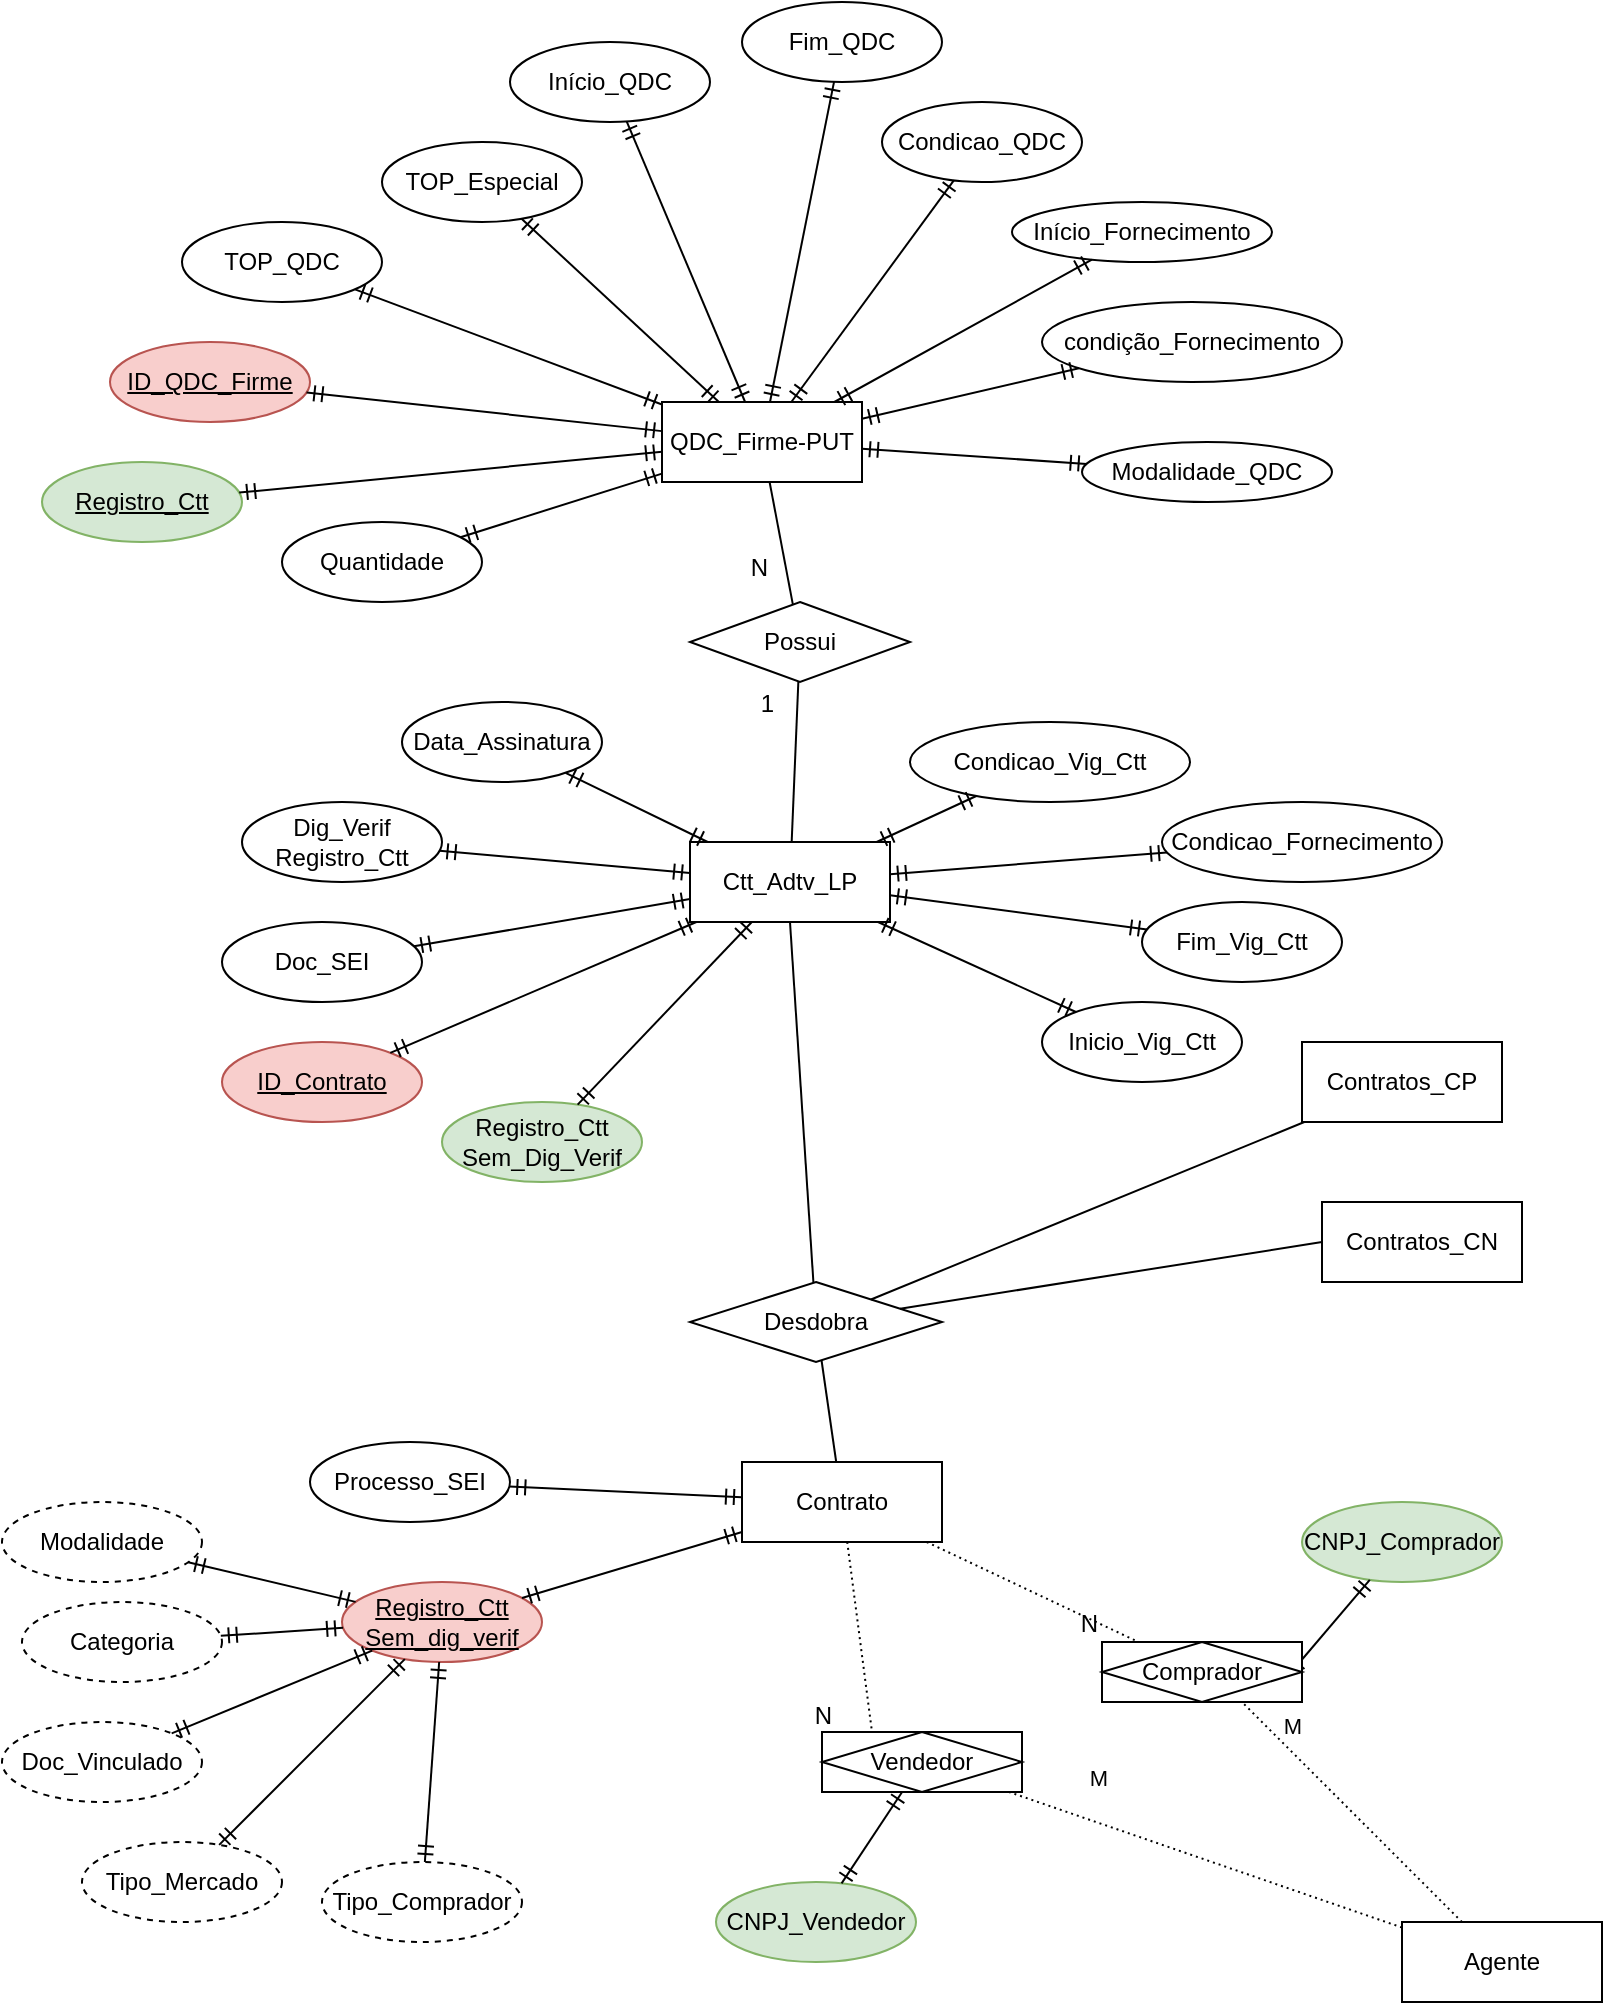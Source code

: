 <mxfile version="18.0.2" type="github">
  <diagram id="z1BtHYFctcjBthbJJMaT" name="Page-1">
    <mxGraphModel dx="1422" dy="762" grid="1" gridSize="10" guides="1" tooltips="1" connect="1" arrows="1" fold="1" page="1" pageScale="1" pageWidth="827" pageHeight="1169" math="0" shadow="0">
      <root>
        <mxCell id="0" />
        <mxCell id="1" parent="0" />
        <mxCell id="Wu606X-JvPXH9mhJWYIT-1" value="Agente" style="whiteSpace=wrap;html=1;align=center;" parent="1" vertex="1">
          <mxGeometry x="710" y="1100" width="100" height="40" as="geometry" />
        </mxCell>
        <mxCell id="Wu606X-JvPXH9mhJWYIT-5" value="M" style="endArrow=none;html=1;rounded=0;dashed=1;dashPattern=1 2;entryX=0.66;entryY=0.867;entryDx=0;entryDy=0;entryPerimeter=0;" parent="1" source="Wu606X-JvPXH9mhJWYIT-1" target="yKtcP5rsoNFj0mbVy7FB-18" edge="1">
          <mxGeometry x="0.615" y="-9" relative="1" as="geometry">
            <mxPoint x="330" y="790" as="sourcePoint" />
            <mxPoint x="690" y="1040" as="targetPoint" />
            <mxPoint x="1" as="offset" />
          </mxGeometry>
        </mxCell>
        <mxCell id="Wu606X-JvPXH9mhJWYIT-7" value="" style="endArrow=none;html=1;rounded=0;dashed=1;dashPattern=1 2;" parent="1" source="yKtcP5rsoNFj0mbVy7FB-27" target="yKtcP5rsoNFj0mbVy7FB-18" edge="1">
          <mxGeometry relative="1" as="geometry">
            <mxPoint x="490" y="870" as="sourcePoint" />
            <mxPoint x="600" y="1000" as="targetPoint" />
          </mxGeometry>
        </mxCell>
        <mxCell id="Wu606X-JvPXH9mhJWYIT-8" value="N" style="resizable=0;html=1;align=right;verticalAlign=bottom;" parent="Wu606X-JvPXH9mhJWYIT-7" connectable="0" vertex="1">
          <mxGeometry x="1" relative="1" as="geometry">
            <mxPoint x="-20" as="offset" />
          </mxGeometry>
        </mxCell>
        <mxCell id="Wu606X-JvPXH9mhJWYIT-9" value="Ctt_Adtv_LP" style="whiteSpace=wrap;html=1;align=center;" parent="1" vertex="1">
          <mxGeometry x="354" y="560" width="100" height="40" as="geometry" />
        </mxCell>
        <mxCell id="Wu606X-JvPXH9mhJWYIT-10" value="Contratos_CP" style="whiteSpace=wrap;html=1;align=center;" parent="1" vertex="1">
          <mxGeometry x="660" y="660" width="100" height="40" as="geometry" />
        </mxCell>
        <mxCell id="Wu606X-JvPXH9mhJWYIT-11" value="Contratos_CN" style="whiteSpace=wrap;html=1;align=center;" parent="1" vertex="1">
          <mxGeometry x="670" y="740" width="100" height="40" as="geometry" />
        </mxCell>
        <mxCell id="Wu606X-JvPXH9mhJWYIT-16" value="CNPJ_Comprador" style="ellipse;whiteSpace=wrap;html=1;align=center;fillColor=#d5e8d4;strokeColor=#82b366;" parent="1" vertex="1">
          <mxGeometry x="660" y="890" width="100" height="40" as="geometry" />
        </mxCell>
        <mxCell id="Wu606X-JvPXH9mhJWYIT-18" value="CNPJ_Vendedor" style="ellipse;whiteSpace=wrap;html=1;align=center;fillColor=#d5e8d4;strokeColor=#82b366;" parent="1" vertex="1">
          <mxGeometry x="367" y="1080" width="100" height="40" as="geometry" />
        </mxCell>
        <mxCell id="Wu606X-JvPXH9mhJWYIT-19" value="" style="fontSize=12;html=1;endArrow=ERmandOne;startArrow=ERmandOne;rounded=0;entryX=0.93;entryY=0.567;entryDx=0;entryDy=0;entryPerimeter=0;" parent="1" source="Wu606X-JvPXH9mhJWYIT-16" target="yKtcP5rsoNFj0mbVy7FB-18" edge="1">
          <mxGeometry width="100" height="100" relative="1" as="geometry">
            <mxPoint x="360" y="840" as="sourcePoint" />
            <mxPoint x="100" y="1050" as="targetPoint" />
          </mxGeometry>
        </mxCell>
        <mxCell id="Wu606X-JvPXH9mhJWYIT-20" value="" style="fontSize=12;html=1;endArrow=ERmandOne;startArrow=ERmandOne;rounded=0;" parent="1" source="Wu606X-JvPXH9mhJWYIT-18" target="yKtcP5rsoNFj0mbVy7FB-11" edge="1">
          <mxGeometry width="100" height="100" relative="1" as="geometry">
            <mxPoint x="300.422" y="864.128" as="sourcePoint" />
            <mxPoint x="237.5" y="1060" as="targetPoint" />
            <Array as="points" />
          </mxGeometry>
        </mxCell>
        <mxCell id="Wu606X-JvPXH9mhJWYIT-21" value="Processo_SEI" style="ellipse;whiteSpace=wrap;html=1;align=center;" parent="1" vertex="1">
          <mxGeometry x="164" y="860" width="100" height="40" as="geometry" />
        </mxCell>
        <mxCell id="Wu606X-JvPXH9mhJWYIT-22" value="Doc_SEI" style="ellipse;whiteSpace=wrap;html=1;align=center;" parent="1" vertex="1">
          <mxGeometry x="120" y="600" width="100" height="40" as="geometry" />
        </mxCell>
        <mxCell id="Wu606X-JvPXH9mhJWYIT-23" value="Inicio_Vig_Ctt" style="ellipse;whiteSpace=wrap;html=1;align=center;" parent="1" vertex="1">
          <mxGeometry x="530" y="640" width="100" height="40" as="geometry" />
        </mxCell>
        <mxCell id="Wu606X-JvPXH9mhJWYIT-24" value="Fim_Vig_Ctt" style="ellipse;whiteSpace=wrap;html=1;align=center;" parent="1" vertex="1">
          <mxGeometry x="580" y="590" width="100" height="40" as="geometry" />
        </mxCell>
        <mxCell id="Wu606X-JvPXH9mhJWYIT-26" value="Registro_Ctt Sem_dig_verif" style="ellipse;whiteSpace=wrap;html=1;align=center;fontStyle=4;fillColor=#f8cecc;strokeColor=#b85450;" parent="1" vertex="1">
          <mxGeometry x="180" y="930" width="100" height="40" as="geometry" />
        </mxCell>
        <mxCell id="Wu606X-JvPXH9mhJWYIT-27" value="Doc_Vinculado" style="ellipse;whiteSpace=wrap;html=1;align=center;dashed=1;" parent="1" vertex="1">
          <mxGeometry x="10" y="1000" width="100" height="40" as="geometry" />
        </mxCell>
        <mxCell id="Wu606X-JvPXH9mhJWYIT-28" value="Categoria" style="ellipse;whiteSpace=wrap;html=1;align=center;dashed=1;" parent="1" vertex="1">
          <mxGeometry x="20" y="940" width="100" height="40" as="geometry" />
        </mxCell>
        <mxCell id="Wu606X-JvPXH9mhJWYIT-29" value="Modalidade" style="ellipse;whiteSpace=wrap;html=1;align=center;dashed=1;" parent="1" vertex="1">
          <mxGeometry x="10" y="890" width="100" height="40" as="geometry" />
        </mxCell>
        <mxCell id="Wu606X-JvPXH9mhJWYIT-30" value="Tipo_Mercado" style="ellipse;whiteSpace=wrap;html=1;align=center;dashed=1;" parent="1" vertex="1">
          <mxGeometry x="50" y="1060" width="100" height="40" as="geometry" />
        </mxCell>
        <mxCell id="Wu606X-JvPXH9mhJWYIT-31" value="Tipo_Comprador" style="ellipse;whiteSpace=wrap;html=1;align=center;dashed=1;" parent="1" vertex="1">
          <mxGeometry x="170" y="1070" width="100" height="40" as="geometry" />
        </mxCell>
        <mxCell id="Wu606X-JvPXH9mhJWYIT-32" value="" style="fontSize=12;html=1;endArrow=ERmandOne;startArrow=ERmandOne;rounded=0;" parent="1" source="Wu606X-JvPXH9mhJWYIT-26" target="Wu606X-JvPXH9mhJWYIT-31" edge="1">
          <mxGeometry width="100" height="100" relative="1" as="geometry">
            <mxPoint x="360" y="840" as="sourcePoint" />
            <mxPoint x="460" y="740" as="targetPoint" />
          </mxGeometry>
        </mxCell>
        <mxCell id="Wu606X-JvPXH9mhJWYIT-34" value="" style="fontSize=12;html=1;endArrow=ERmandOne;startArrow=ERmandOne;rounded=0;" parent="1" source="Wu606X-JvPXH9mhJWYIT-26" target="Wu606X-JvPXH9mhJWYIT-27" edge="1">
          <mxGeometry width="100" height="100" relative="1" as="geometry">
            <mxPoint x="144.379" y="701.001" as="sourcePoint" />
            <mxPoint x="85.552" y="629.008" as="targetPoint" />
          </mxGeometry>
        </mxCell>
        <mxCell id="Wu606X-JvPXH9mhJWYIT-35" value="" style="fontSize=12;html=1;endArrow=ERmandOne;startArrow=ERmandOne;rounded=0;" parent="1" source="Wu606X-JvPXH9mhJWYIT-26" target="Wu606X-JvPXH9mhJWYIT-28" edge="1">
          <mxGeometry width="100" height="100" relative="1" as="geometry">
            <mxPoint x="154.379" y="711.001" as="sourcePoint" />
            <mxPoint x="95.552" y="639.008" as="targetPoint" />
          </mxGeometry>
        </mxCell>
        <mxCell id="Wu606X-JvPXH9mhJWYIT-36" value="" style="fontSize=12;html=1;endArrow=ERmandOne;startArrow=ERmandOne;rounded=0;" parent="1" source="Wu606X-JvPXH9mhJWYIT-26" target="Wu606X-JvPXH9mhJWYIT-29" edge="1">
          <mxGeometry width="100" height="100" relative="1" as="geometry">
            <mxPoint x="164.379" y="721.001" as="sourcePoint" />
            <mxPoint x="105.552" y="649.008" as="targetPoint" />
          </mxGeometry>
        </mxCell>
        <mxCell id="Wu606X-JvPXH9mhJWYIT-37" value="" style="fontSize=12;html=1;endArrow=ERmandOne;startArrow=ERmandOne;rounded=0;" parent="1" source="Wu606X-JvPXH9mhJWYIT-26" target="Wu606X-JvPXH9mhJWYIT-30" edge="1">
          <mxGeometry width="100" height="100" relative="1" as="geometry">
            <mxPoint x="174.379" y="731.001" as="sourcePoint" />
            <mxPoint x="115.552" y="659.008" as="targetPoint" />
          </mxGeometry>
        </mxCell>
        <mxCell id="Wu606X-JvPXH9mhJWYIT-38" value="" style="fontSize=12;html=1;endArrow=ERmandOne;startArrow=ERmandOne;rounded=0;" parent="1" source="yKtcP5rsoNFj0mbVy7FB-27" target="Wu606X-JvPXH9mhJWYIT-26" edge="1">
          <mxGeometry width="100" height="100" relative="1" as="geometry">
            <mxPoint x="184.379" y="741.001" as="sourcePoint" />
            <mxPoint x="125.552" y="669.008" as="targetPoint" />
          </mxGeometry>
        </mxCell>
        <mxCell id="Wu606X-JvPXH9mhJWYIT-39" value="" style="fontSize=12;html=1;endArrow=ERmandOne;startArrow=ERmandOne;rounded=0;" parent="1" source="Wu606X-JvPXH9mhJWYIT-9" target="Wu606X-JvPXH9mhJWYIT-22" edge="1">
          <mxGeometry width="100" height="100" relative="1" as="geometry">
            <mxPoint x="194.379" y="751.001" as="sourcePoint" />
            <mxPoint x="135.552" y="679.008" as="targetPoint" />
          </mxGeometry>
        </mxCell>
        <mxCell id="Wu606X-JvPXH9mhJWYIT-40" value="" style="fontSize=12;html=1;endArrow=ERmandOne;startArrow=ERmandOne;rounded=0;" parent="1" source="yKtcP5rsoNFj0mbVy7FB-27" target="Wu606X-JvPXH9mhJWYIT-21" edge="1">
          <mxGeometry width="100" height="100" relative="1" as="geometry">
            <mxPoint x="204.379" y="761.001" as="sourcePoint" />
            <mxPoint x="145.552" y="689.008" as="targetPoint" />
          </mxGeometry>
        </mxCell>
        <mxCell id="B5VpAisv19EWvOKmCL3L-1" value="Data_Assinatura" style="ellipse;whiteSpace=wrap;html=1;align=center;" parent="1" vertex="1">
          <mxGeometry x="210" y="490" width="100" height="40" as="geometry" />
        </mxCell>
        <mxCell id="B5VpAisv19EWvOKmCL3L-2" value="" style="fontSize=12;html=1;endArrow=ERmandOne;startArrow=ERmandOne;rounded=0;" parent="1" source="Wu606X-JvPXH9mhJWYIT-9" target="B5VpAisv19EWvOKmCL3L-1" edge="1">
          <mxGeometry width="100" height="100" relative="1" as="geometry">
            <mxPoint x="360" y="840" as="sourcePoint" />
            <mxPoint x="460" y="740" as="targetPoint" />
          </mxGeometry>
        </mxCell>
        <mxCell id="B5VpAisv19EWvOKmCL3L-3" value="Possui" style="shape=rhombus;perimeter=rhombusPerimeter;whiteSpace=wrap;html=1;align=center;" parent="1" vertex="1">
          <mxGeometry x="354" y="440" width="110" height="40" as="geometry" />
        </mxCell>
        <mxCell id="B5VpAisv19EWvOKmCL3L-4" value="QDC_Firme-PUT" style="whiteSpace=wrap;html=1;align=center;" parent="1" vertex="1">
          <mxGeometry x="340" y="340" width="100" height="40" as="geometry" />
        </mxCell>
        <mxCell id="B5VpAisv19EWvOKmCL3L-6" value="" style="fontSize=12;html=1;endArrow=ERmandOne;startArrow=ERmandOne;rounded=0;" parent="1" source="Wu606X-JvPXH9mhJWYIT-23" target="Wu606X-JvPXH9mhJWYIT-9" edge="1">
          <mxGeometry width="100" height="100" relative="1" as="geometry">
            <mxPoint x="306.095" y="921.065" as="sourcePoint" />
            <mxPoint x="392.857" y="820" as="targetPoint" />
          </mxGeometry>
        </mxCell>
        <mxCell id="B5VpAisv19EWvOKmCL3L-7" value="" style="fontSize=12;html=1;endArrow=ERmandOne;startArrow=ERmandOne;rounded=0;" parent="1" source="Wu606X-JvPXH9mhJWYIT-24" target="Wu606X-JvPXH9mhJWYIT-9" edge="1">
          <mxGeometry width="100" height="100" relative="1" as="geometry">
            <mxPoint x="316.095" y="931.065" as="sourcePoint" />
            <mxPoint x="402.857" y="830" as="targetPoint" />
          </mxGeometry>
        </mxCell>
        <mxCell id="B5VpAisv19EWvOKmCL3L-8" value="" style="endArrow=none;html=1;rounded=0;" parent="1" source="Wu606X-JvPXH9mhJWYIT-9" target="B5VpAisv19EWvOKmCL3L-3" edge="1">
          <mxGeometry relative="1" as="geometry">
            <mxPoint x="330" y="790" as="sourcePoint" />
            <mxPoint x="490" y="790" as="targetPoint" />
          </mxGeometry>
        </mxCell>
        <mxCell id="B5VpAisv19EWvOKmCL3L-9" value="1" style="resizable=0;html=1;align=right;verticalAlign=bottom;" parent="B5VpAisv19EWvOKmCL3L-8" connectable="0" vertex="1">
          <mxGeometry x="1" relative="1" as="geometry">
            <mxPoint x="-12" y="20" as="offset" />
          </mxGeometry>
        </mxCell>
        <mxCell id="B5VpAisv19EWvOKmCL3L-10" value="Quantidade" style="ellipse;whiteSpace=wrap;html=1;align=center;" parent="1" vertex="1">
          <mxGeometry x="150" y="400" width="100" height="40" as="geometry" />
        </mxCell>
        <mxCell id="B5VpAisv19EWvOKmCL3L-11" value="Registro_Ctt" style="ellipse;whiteSpace=wrap;html=1;align=center;fontStyle=4;fillColor=#d5e8d4;strokeColor=#82b366;" parent="1" vertex="1">
          <mxGeometry x="30" y="370" width="100" height="40" as="geometry" />
        </mxCell>
        <mxCell id="B5VpAisv19EWvOKmCL3L-12" value="" style="fontSize=12;html=1;endArrow=ERmandOne;startArrow=ERmandOne;rounded=0;" parent="1" source="B5VpAisv19EWvOKmCL3L-4" target="B5VpAisv19EWvOKmCL3L-11" edge="1">
          <mxGeometry width="100" height="100" relative="1" as="geometry">
            <mxPoint x="360" y="640" as="sourcePoint" />
            <mxPoint x="460" y="540" as="targetPoint" />
          </mxGeometry>
        </mxCell>
        <mxCell id="B5VpAisv19EWvOKmCL3L-13" value="" style="endArrow=none;html=1;rounded=0;" parent="1" source="B5VpAisv19EWvOKmCL3L-4" target="B5VpAisv19EWvOKmCL3L-3" edge="1">
          <mxGeometry relative="1" as="geometry">
            <mxPoint x="330" y="590" as="sourcePoint" />
            <mxPoint x="490" y="590" as="targetPoint" />
          </mxGeometry>
        </mxCell>
        <mxCell id="B5VpAisv19EWvOKmCL3L-14" value="N" style="resizable=0;html=1;align=right;verticalAlign=bottom;" parent="B5VpAisv19EWvOKmCL3L-13" connectable="0" vertex="1">
          <mxGeometry x="1" relative="1" as="geometry">
            <mxPoint x="-12" y="-10" as="offset" />
          </mxGeometry>
        </mxCell>
        <mxCell id="B5VpAisv19EWvOKmCL3L-16" value="Início_QDC" style="ellipse;whiteSpace=wrap;html=1;align=center;" parent="1" vertex="1">
          <mxGeometry x="264" y="160" width="100" height="40" as="geometry" />
        </mxCell>
        <mxCell id="B5VpAisv19EWvOKmCL3L-17" value="Fim_QDC" style="ellipse;whiteSpace=wrap;html=1;align=center;" parent="1" vertex="1">
          <mxGeometry x="380" y="140" width="100" height="40" as="geometry" />
        </mxCell>
        <mxCell id="B5VpAisv19EWvOKmCL3L-19" value="" style="fontSize=12;html=1;endArrow=ERmandOne;startArrow=ERmandOne;rounded=0;" parent="1" source="B5VpAisv19EWvOKmCL3L-4" target="B5VpAisv19EWvOKmCL3L-10" edge="1">
          <mxGeometry width="100" height="100" relative="1" as="geometry">
            <mxPoint x="410" y="520" as="sourcePoint" />
            <mxPoint x="315.725" y="457.15" as="targetPoint" />
          </mxGeometry>
        </mxCell>
        <mxCell id="B5VpAisv19EWvOKmCL3L-20" value="" style="fontSize=12;html=1;endArrow=ERmandOne;startArrow=ERmandOne;rounded=0;" parent="1" source="B5VpAisv19EWvOKmCL3L-4" target="B5VpAisv19EWvOKmCL3L-16" edge="1">
          <mxGeometry width="100" height="100" relative="1" as="geometry">
            <mxPoint x="420" y="530" as="sourcePoint" />
            <mxPoint x="325.725" y="467.15" as="targetPoint" />
          </mxGeometry>
        </mxCell>
        <mxCell id="B5VpAisv19EWvOKmCL3L-21" value="" style="fontSize=12;html=1;endArrow=ERmandOne;startArrow=ERmandOne;rounded=0;" parent="1" source="B5VpAisv19EWvOKmCL3L-4" target="B5VpAisv19EWvOKmCL3L-17" edge="1">
          <mxGeometry width="100" height="100" relative="1" as="geometry">
            <mxPoint x="430" y="540" as="sourcePoint" />
            <mxPoint x="335.725" y="477.15" as="targetPoint" />
          </mxGeometry>
        </mxCell>
        <mxCell id="yKtcP5rsoNFj0mbVy7FB-1" value="ID_QDC_Firme" style="ellipse;whiteSpace=wrap;html=1;align=center;fontStyle=4;fillColor=#f8cecc;strokeColor=#b85450;" parent="1" vertex="1">
          <mxGeometry x="64" y="310" width="100" height="40" as="geometry" />
        </mxCell>
        <mxCell id="yKtcP5rsoNFj0mbVy7FB-3" value="TOP_QDC" style="ellipse;whiteSpace=wrap;html=1;align=center;" parent="1" vertex="1">
          <mxGeometry x="100" y="250" width="100" height="40" as="geometry" />
        </mxCell>
        <mxCell id="yKtcP5rsoNFj0mbVy7FB-4" value="TOP_Especial" style="ellipse;whiteSpace=wrap;html=1;align=center;" parent="1" vertex="1">
          <mxGeometry x="200" y="210" width="100" height="40" as="geometry" />
        </mxCell>
        <mxCell id="yKtcP5rsoNFj0mbVy7FB-5" value="" style="fontSize=12;html=1;endArrow=ERmandOne;startArrow=ERmandOne;rounded=0;" parent="1" source="B5VpAisv19EWvOKmCL3L-4" target="yKtcP5rsoNFj0mbVy7FB-1" edge="1">
          <mxGeometry width="100" height="100" relative="1" as="geometry">
            <mxPoint x="420" y="520" as="sourcePoint" />
            <mxPoint x="237.459" y="416.714" as="targetPoint" />
          </mxGeometry>
        </mxCell>
        <mxCell id="yKtcP5rsoNFj0mbVy7FB-7" value="" style="fontSize=12;html=1;endArrow=ERmandOne;startArrow=ERmandOne;rounded=0;" parent="1" source="B5VpAisv19EWvOKmCL3L-4" target="yKtcP5rsoNFj0mbVy7FB-3" edge="1">
          <mxGeometry width="100" height="100" relative="1" as="geometry">
            <mxPoint x="417" y="520" as="sourcePoint" />
            <mxPoint x="230.895" y="358.17" as="targetPoint" />
          </mxGeometry>
        </mxCell>
        <mxCell id="yKtcP5rsoNFj0mbVy7FB-8" value="" style="fontSize=12;html=1;endArrow=ERmandOne;startArrow=ERmandOne;rounded=0;" parent="1" source="B5VpAisv19EWvOKmCL3L-4" target="yKtcP5rsoNFj0mbVy7FB-4" edge="1">
          <mxGeometry width="100" height="100" relative="1" as="geometry">
            <mxPoint x="427" y="530" as="sourcePoint" />
            <mxPoint x="240.895" y="368.17" as="targetPoint" />
          </mxGeometry>
        </mxCell>
        <mxCell id="yKtcP5rsoNFj0mbVy7FB-9" value="Condicao_QDC" style="ellipse;whiteSpace=wrap;html=1;align=center;" parent="1" vertex="1">
          <mxGeometry x="450" y="190" width="100" height="40" as="geometry" />
        </mxCell>
        <mxCell id="yKtcP5rsoNFj0mbVy7FB-10" value="" style="fontSize=12;html=1;endArrow=ERmandOne;startArrow=ERmandOne;rounded=0;" parent="1" source="B5VpAisv19EWvOKmCL3L-4" target="yKtcP5rsoNFj0mbVy7FB-9" edge="1">
          <mxGeometry width="100" height="100" relative="1" as="geometry">
            <mxPoint x="437" y="540" as="sourcePoint" />
            <mxPoint x="250.895" y="378.17" as="targetPoint" />
          </mxGeometry>
        </mxCell>
        <mxCell id="yKtcP5rsoNFj0mbVy7FB-11" value="Vendedor" style="shape=associativeEntity;whiteSpace=wrap;html=1;align=center;" parent="1" vertex="1">
          <mxGeometry x="420" y="1005" width="100" height="30" as="geometry" />
        </mxCell>
        <mxCell id="yKtcP5rsoNFj0mbVy7FB-18" value="Comprador" style="shape=associativeEntity;whiteSpace=wrap;html=1;align=center;" parent="1" vertex="1">
          <mxGeometry x="560" y="960" width="100" height="30" as="geometry" />
        </mxCell>
        <mxCell id="yKtcP5rsoNFj0mbVy7FB-23" value="Condicao_Fornecimento" style="ellipse;whiteSpace=wrap;html=1;align=center;" parent="1" vertex="1">
          <mxGeometry x="590" y="540" width="140" height="40" as="geometry" />
        </mxCell>
        <mxCell id="yKtcP5rsoNFj0mbVy7FB-24" value="" style="fontSize=12;html=1;endArrow=ERmandOne;startArrow=ERmandOne;rounded=0;" parent="1" source="Wu606X-JvPXH9mhJWYIT-9" target="yKtcP5rsoNFj0mbVy7FB-23" edge="1">
          <mxGeometry width="100" height="100" relative="1" as="geometry">
            <mxPoint x="430" y="770" as="sourcePoint" />
            <mxPoint x="201.958" y="829.122" as="targetPoint" />
          </mxGeometry>
        </mxCell>
        <mxCell id="yKtcP5rsoNFj0mbVy7FB-25" value="Condicao_Vig_Ctt" style="ellipse;whiteSpace=wrap;html=1;align=center;" parent="1" vertex="1">
          <mxGeometry x="464" y="500" width="140" height="40" as="geometry" />
        </mxCell>
        <mxCell id="yKtcP5rsoNFj0mbVy7FB-26" value="" style="fontSize=12;html=1;endArrow=ERmandOne;startArrow=ERmandOne;rounded=0;" parent="1" source="Wu606X-JvPXH9mhJWYIT-9" target="yKtcP5rsoNFj0mbVy7FB-25" edge="1">
          <mxGeometry width="100" height="100" relative="1" as="geometry">
            <mxPoint x="430" y="745.294" as="sourcePoint" />
            <mxPoint x="350.283" y="721.848" as="targetPoint" />
          </mxGeometry>
        </mxCell>
        <mxCell id="yKtcP5rsoNFj0mbVy7FB-27" value="Contrato" style="whiteSpace=wrap;html=1;align=center;" parent="1" vertex="1">
          <mxGeometry x="380" y="870" width="100" height="40" as="geometry" />
        </mxCell>
        <mxCell id="yKtcP5rsoNFj0mbVy7FB-31" value="Dig_Verif Registro_Ctt" style="ellipse;whiteSpace=wrap;html=1;align=center;" parent="1" vertex="1">
          <mxGeometry x="130" y="540" width="100" height="40" as="geometry" />
        </mxCell>
        <mxCell id="yKtcP5rsoNFj0mbVy7FB-32" value="" style="fontSize=12;html=1;endArrow=ERmandOne;startArrow=ERmandOne;rounded=0;" parent="1" source="Wu606X-JvPXH9mhJWYIT-9" target="yKtcP5rsoNFj0mbVy7FB-31" edge="1">
          <mxGeometry width="100" height="100" relative="1" as="geometry">
            <mxPoint x="374" y="780" as="sourcePoint" />
            <mxPoint x="210" y="780" as="targetPoint" />
          </mxGeometry>
        </mxCell>
        <mxCell id="yKtcP5rsoNFj0mbVy7FB-33" value="Desdobra" style="shape=rhombus;perimeter=rhombusPerimeter;whiteSpace=wrap;html=1;align=center;" parent="1" vertex="1">
          <mxGeometry x="354" y="780" width="126" height="40" as="geometry" />
        </mxCell>
        <mxCell id="yKtcP5rsoNFj0mbVy7FB-34" value="" style="endArrow=none;html=1;rounded=0;exitX=0.5;exitY=1;exitDx=0;exitDy=0;" parent="1" source="Wu606X-JvPXH9mhJWYIT-9" target="yKtcP5rsoNFj0mbVy7FB-33" edge="1">
          <mxGeometry relative="1" as="geometry">
            <mxPoint x="330" y="800" as="sourcePoint" />
            <mxPoint x="490" y="800" as="targetPoint" />
          </mxGeometry>
        </mxCell>
        <mxCell id="yKtcP5rsoNFj0mbVy7FB-35" value="" style="endArrow=none;html=1;rounded=0;" parent="1" source="yKtcP5rsoNFj0mbVy7FB-27" target="yKtcP5rsoNFj0mbVy7FB-33" edge="1">
          <mxGeometry relative="1" as="geometry">
            <mxPoint x="424" y="800" as="sourcePoint" />
            <mxPoint x="450" y="850" as="targetPoint" />
          </mxGeometry>
        </mxCell>
        <mxCell id="yKtcP5rsoNFj0mbVy7FB-36" value="" style="endArrow=none;html=1;rounded=0;" parent="1" source="Wu606X-JvPXH9mhJWYIT-10" target="yKtcP5rsoNFj0mbVy7FB-33" edge="1">
          <mxGeometry relative="1" as="geometry">
            <mxPoint x="460" y="890" as="sourcePoint" />
            <mxPoint x="460" y="860" as="targetPoint" />
          </mxGeometry>
        </mxCell>
        <mxCell id="yKtcP5rsoNFj0mbVy7FB-37" value="" style="endArrow=none;html=1;rounded=0;exitX=0;exitY=0.5;exitDx=0;exitDy=0;" parent="1" source="Wu606X-JvPXH9mhJWYIT-11" target="yKtcP5rsoNFj0mbVy7FB-33" edge="1">
          <mxGeometry relative="1" as="geometry">
            <mxPoint x="710" y="873.266" as="sourcePoint" />
            <mxPoint x="507.234" y="845.957" as="targetPoint" />
          </mxGeometry>
        </mxCell>
        <mxCell id="yKtcP5rsoNFj0mbVy7FB-39" value="ID_Contrato" style="ellipse;whiteSpace=wrap;html=1;align=center;fontStyle=4;fillColor=#f8cecc;strokeColor=#b85450;" parent="1" vertex="1">
          <mxGeometry x="120" y="660" width="100" height="40" as="geometry" />
        </mxCell>
        <mxCell id="yKtcP5rsoNFj0mbVy7FB-40" value="" style="fontSize=12;html=1;endArrow=ERmandOne;startArrow=ERmandOne;rounded=0;" parent="1" source="Wu606X-JvPXH9mhJWYIT-9" target="yKtcP5rsoNFj0mbVy7FB-39" edge="1">
          <mxGeometry width="100" height="100" relative="1" as="geometry">
            <mxPoint x="374" y="790" as="sourcePoint" />
            <mxPoint x="274" y="790" as="targetPoint" />
          </mxGeometry>
        </mxCell>
        <mxCell id="yKtcP5rsoNFj0mbVy7FB-43" value="Registro_Ctt Sem_Dig_Verif" style="ellipse;whiteSpace=wrap;html=1;align=center;fillColor=#d5e8d4;strokeColor=#82b366;" parent="1" vertex="1">
          <mxGeometry x="230" y="690" width="100" height="40" as="geometry" />
        </mxCell>
        <mxCell id="yKtcP5rsoNFj0mbVy7FB-44" value="" style="fontSize=12;html=1;endArrow=ERmandOne;startArrow=ERmandOne;rounded=0;" parent="1" source="Wu606X-JvPXH9mhJWYIT-9" target="yKtcP5rsoNFj0mbVy7FB-43" edge="1">
          <mxGeometry width="100" height="100" relative="1" as="geometry">
            <mxPoint x="374" y="787.353" as="sourcePoint" />
            <mxPoint x="266.929" y="803.099" as="targetPoint" />
          </mxGeometry>
        </mxCell>
        <mxCell id="9fGH4mzginfkWkkIItq5-1" value="" style="endArrow=none;html=1;rounded=0;dashed=1;dashPattern=1 2;entryX=0.25;entryY=0;entryDx=0;entryDy=0;" edge="1" parent="1" source="yKtcP5rsoNFj0mbVy7FB-27" target="yKtcP5rsoNFj0mbVy7FB-11">
          <mxGeometry relative="1" as="geometry">
            <mxPoint x="480.003" y="970" as="sourcePoint" />
            <mxPoint x="572.86" y="1020" as="targetPoint" />
          </mxGeometry>
        </mxCell>
        <mxCell id="9fGH4mzginfkWkkIItq5-2" value="N" style="resizable=0;html=1;align=right;verticalAlign=bottom;" connectable="0" vertex="1" parent="9fGH4mzginfkWkkIItq5-1">
          <mxGeometry x="1" relative="1" as="geometry">
            <mxPoint x="-20" as="offset" />
          </mxGeometry>
        </mxCell>
        <mxCell id="9fGH4mzginfkWkkIItq5-3" value="M" style="endArrow=none;html=1;rounded=0;dashed=1;dashPattern=1 2;" edge="1" parent="1" source="Wu606X-JvPXH9mhJWYIT-1" target="yKtcP5rsoNFj0mbVy7FB-11">
          <mxGeometry x="0.623" y="-21" relative="1" as="geometry">
            <mxPoint x="640" y="1140" as="sourcePoint" />
            <mxPoint x="587.5" y="1080" as="targetPoint" />
            <mxPoint as="offset" />
          </mxGeometry>
        </mxCell>
        <mxCell id="9fGH4mzginfkWkkIItq5-5" value="Início_Fornecimento" style="ellipse;whiteSpace=wrap;html=1;align=center;" vertex="1" parent="1">
          <mxGeometry x="515" y="240" width="130" height="30" as="geometry" />
        </mxCell>
        <mxCell id="9fGH4mzginfkWkkIItq5-7" value="condição_Fornecimento" style="ellipse;whiteSpace=wrap;html=1;align=center;" vertex="1" parent="1">
          <mxGeometry x="530" y="290" width="150" height="40" as="geometry" />
        </mxCell>
        <mxCell id="9fGH4mzginfkWkkIItq5-8" value="" style="fontSize=12;html=1;endArrow=ERmandOne;startArrow=ERmandOne;rounded=0;" edge="1" parent="1" source="B5VpAisv19EWvOKmCL3L-4" target="9fGH4mzginfkWkkIItq5-5">
          <mxGeometry width="100" height="100" relative="1" as="geometry">
            <mxPoint x="360" y="440" as="sourcePoint" />
            <mxPoint x="460" y="340" as="targetPoint" />
          </mxGeometry>
        </mxCell>
        <mxCell id="9fGH4mzginfkWkkIItq5-9" value="" style="fontSize=12;html=1;endArrow=ERmandOne;startArrow=ERmandOne;rounded=0;" edge="1" parent="1" source="B5VpAisv19EWvOKmCL3L-4" target="9fGH4mzginfkWkkIItq5-7">
          <mxGeometry width="100" height="100" relative="1" as="geometry">
            <mxPoint x="450" y="358.462" as="sourcePoint" />
            <mxPoint x="549.038" y="335.607" as="targetPoint" />
          </mxGeometry>
        </mxCell>
        <mxCell id="9fGH4mzginfkWkkIItq5-10" value="Modalidade_QDC" style="ellipse;whiteSpace=wrap;html=1;align=center;" vertex="1" parent="1">
          <mxGeometry x="550" y="360" width="125" height="30" as="geometry" />
        </mxCell>
        <mxCell id="9fGH4mzginfkWkkIItq5-11" value="" style="fontSize=12;html=1;endArrow=ERmandOne;startArrow=ERmandOne;rounded=0;" edge="1" parent="1" source="B5VpAisv19EWvOKmCL3L-4" target="9fGH4mzginfkWkkIItq5-10">
          <mxGeometry width="100" height="100" relative="1" as="geometry">
            <mxPoint x="450" y="358.372" as="sourcePoint" />
            <mxPoint x="558.475" y="333.145" as="targetPoint" />
          </mxGeometry>
        </mxCell>
      </root>
    </mxGraphModel>
  </diagram>
</mxfile>
